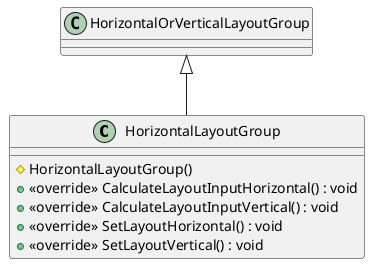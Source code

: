 @startuml
class HorizontalLayoutGroup {
    # HorizontalLayoutGroup()
    + <<override>> CalculateLayoutInputHorizontal() : void
    + <<override>> CalculateLayoutInputVertical() : void
    + <<override>> SetLayoutHorizontal() : void
    + <<override>> SetLayoutVertical() : void
}
HorizontalOrVerticalLayoutGroup <|-- HorizontalLayoutGroup
@enduml
